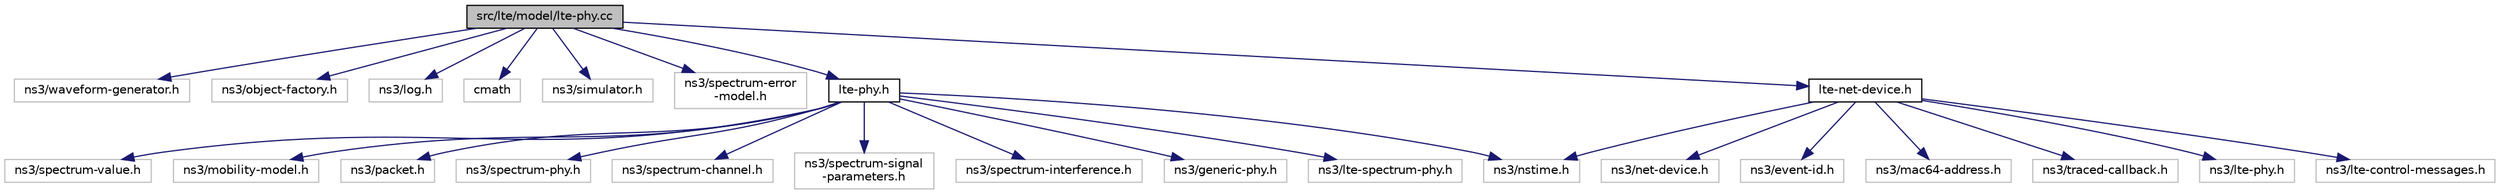 digraph "src/lte/model/lte-phy.cc"
{
 // LATEX_PDF_SIZE
  edge [fontname="Helvetica",fontsize="10",labelfontname="Helvetica",labelfontsize="10"];
  node [fontname="Helvetica",fontsize="10",shape=record];
  Node1 [label="src/lte/model/lte-phy.cc",height=0.2,width=0.4,color="black", fillcolor="grey75", style="filled", fontcolor="black",tooltip=" "];
  Node1 -> Node2 [color="midnightblue",fontsize="10",style="solid",fontname="Helvetica"];
  Node2 [label="ns3/waveform-generator.h",height=0.2,width=0.4,color="grey75", fillcolor="white", style="filled",tooltip=" "];
  Node1 -> Node3 [color="midnightblue",fontsize="10",style="solid",fontname="Helvetica"];
  Node3 [label="ns3/object-factory.h",height=0.2,width=0.4,color="grey75", fillcolor="white", style="filled",tooltip=" "];
  Node1 -> Node4 [color="midnightblue",fontsize="10",style="solid",fontname="Helvetica"];
  Node4 [label="ns3/log.h",height=0.2,width=0.4,color="grey75", fillcolor="white", style="filled",tooltip=" "];
  Node1 -> Node5 [color="midnightblue",fontsize="10",style="solid",fontname="Helvetica"];
  Node5 [label="cmath",height=0.2,width=0.4,color="grey75", fillcolor="white", style="filled",tooltip=" "];
  Node1 -> Node6 [color="midnightblue",fontsize="10",style="solid",fontname="Helvetica"];
  Node6 [label="ns3/simulator.h",height=0.2,width=0.4,color="grey75", fillcolor="white", style="filled",tooltip=" "];
  Node1 -> Node7 [color="midnightblue",fontsize="10",style="solid",fontname="Helvetica"];
  Node7 [label="ns3/spectrum-error\l-model.h",height=0.2,width=0.4,color="grey75", fillcolor="white", style="filled",tooltip=" "];
  Node1 -> Node8 [color="midnightblue",fontsize="10",style="solid",fontname="Helvetica"];
  Node8 [label="lte-phy.h",height=0.2,width=0.4,color="black", fillcolor="white", style="filled",URL="$lte-phy_8h.html",tooltip=" "];
  Node8 -> Node9 [color="midnightblue",fontsize="10",style="solid",fontname="Helvetica"];
  Node9 [label="ns3/spectrum-value.h",height=0.2,width=0.4,color="grey75", fillcolor="white", style="filled",tooltip=" "];
  Node8 -> Node10 [color="midnightblue",fontsize="10",style="solid",fontname="Helvetica"];
  Node10 [label="ns3/mobility-model.h",height=0.2,width=0.4,color="grey75", fillcolor="white", style="filled",tooltip=" "];
  Node8 -> Node11 [color="midnightblue",fontsize="10",style="solid",fontname="Helvetica"];
  Node11 [label="ns3/packet.h",height=0.2,width=0.4,color="grey75", fillcolor="white", style="filled",tooltip=" "];
  Node8 -> Node12 [color="midnightblue",fontsize="10",style="solid",fontname="Helvetica"];
  Node12 [label="ns3/nstime.h",height=0.2,width=0.4,color="grey75", fillcolor="white", style="filled",tooltip=" "];
  Node8 -> Node13 [color="midnightblue",fontsize="10",style="solid",fontname="Helvetica"];
  Node13 [label="ns3/spectrum-phy.h",height=0.2,width=0.4,color="grey75", fillcolor="white", style="filled",tooltip=" "];
  Node8 -> Node14 [color="midnightblue",fontsize="10",style="solid",fontname="Helvetica"];
  Node14 [label="ns3/spectrum-channel.h",height=0.2,width=0.4,color="grey75", fillcolor="white", style="filled",tooltip=" "];
  Node8 -> Node15 [color="midnightblue",fontsize="10",style="solid",fontname="Helvetica"];
  Node15 [label="ns3/spectrum-signal\l-parameters.h",height=0.2,width=0.4,color="grey75", fillcolor="white", style="filled",tooltip=" "];
  Node8 -> Node16 [color="midnightblue",fontsize="10",style="solid",fontname="Helvetica"];
  Node16 [label="ns3/spectrum-interference.h",height=0.2,width=0.4,color="grey75", fillcolor="white", style="filled",tooltip=" "];
  Node8 -> Node17 [color="midnightblue",fontsize="10",style="solid",fontname="Helvetica"];
  Node17 [label="ns3/generic-phy.h",height=0.2,width=0.4,color="grey75", fillcolor="white", style="filled",tooltip=" "];
  Node8 -> Node18 [color="midnightblue",fontsize="10",style="solid",fontname="Helvetica"];
  Node18 [label="ns3/lte-spectrum-phy.h",height=0.2,width=0.4,color="grey75", fillcolor="white", style="filled",tooltip=" "];
  Node1 -> Node19 [color="midnightblue",fontsize="10",style="solid",fontname="Helvetica"];
  Node19 [label="lte-net-device.h",height=0.2,width=0.4,color="black", fillcolor="white", style="filled",URL="$lte-net-device_8h.html",tooltip=" "];
  Node19 -> Node20 [color="midnightblue",fontsize="10",style="solid",fontname="Helvetica"];
  Node20 [label="ns3/net-device.h",height=0.2,width=0.4,color="grey75", fillcolor="white", style="filled",tooltip=" "];
  Node19 -> Node21 [color="midnightblue",fontsize="10",style="solid",fontname="Helvetica"];
  Node21 [label="ns3/event-id.h",height=0.2,width=0.4,color="grey75", fillcolor="white", style="filled",tooltip=" "];
  Node19 -> Node22 [color="midnightblue",fontsize="10",style="solid",fontname="Helvetica"];
  Node22 [label="ns3/mac64-address.h",height=0.2,width=0.4,color="grey75", fillcolor="white", style="filled",tooltip=" "];
  Node19 -> Node23 [color="midnightblue",fontsize="10",style="solid",fontname="Helvetica"];
  Node23 [label="ns3/traced-callback.h",height=0.2,width=0.4,color="grey75", fillcolor="white", style="filled",tooltip=" "];
  Node19 -> Node12 [color="midnightblue",fontsize="10",style="solid",fontname="Helvetica"];
  Node19 -> Node24 [color="midnightblue",fontsize="10",style="solid",fontname="Helvetica"];
  Node24 [label="ns3/lte-phy.h",height=0.2,width=0.4,color="grey75", fillcolor="white", style="filled",tooltip=" "];
  Node19 -> Node25 [color="midnightblue",fontsize="10",style="solid",fontname="Helvetica"];
  Node25 [label="ns3/lte-control-messages.h",height=0.2,width=0.4,color="grey75", fillcolor="white", style="filled",tooltip=" "];
}

